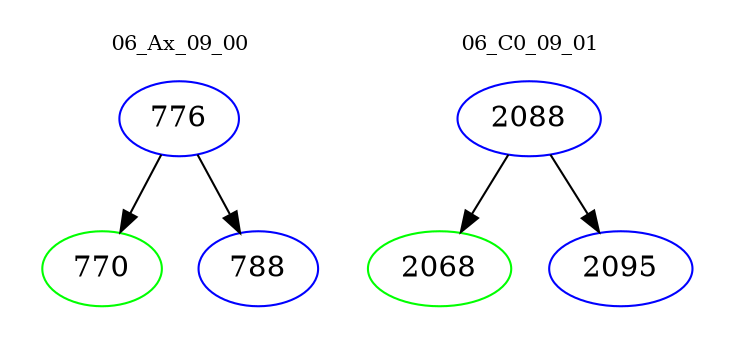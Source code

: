 digraph{
subgraph cluster_0 {
color = white
label = "06_Ax_09_00";
fontsize=10;
T0_776 [label="776", color="blue"]
T0_776 -> T0_770 [color="black"]
T0_770 [label="770", color="green"]
T0_776 -> T0_788 [color="black"]
T0_788 [label="788", color="blue"]
}
subgraph cluster_1 {
color = white
label = "06_C0_09_01";
fontsize=10;
T1_2088 [label="2088", color="blue"]
T1_2088 -> T1_2068 [color="black"]
T1_2068 [label="2068", color="green"]
T1_2088 -> T1_2095 [color="black"]
T1_2095 [label="2095", color="blue"]
}
}
